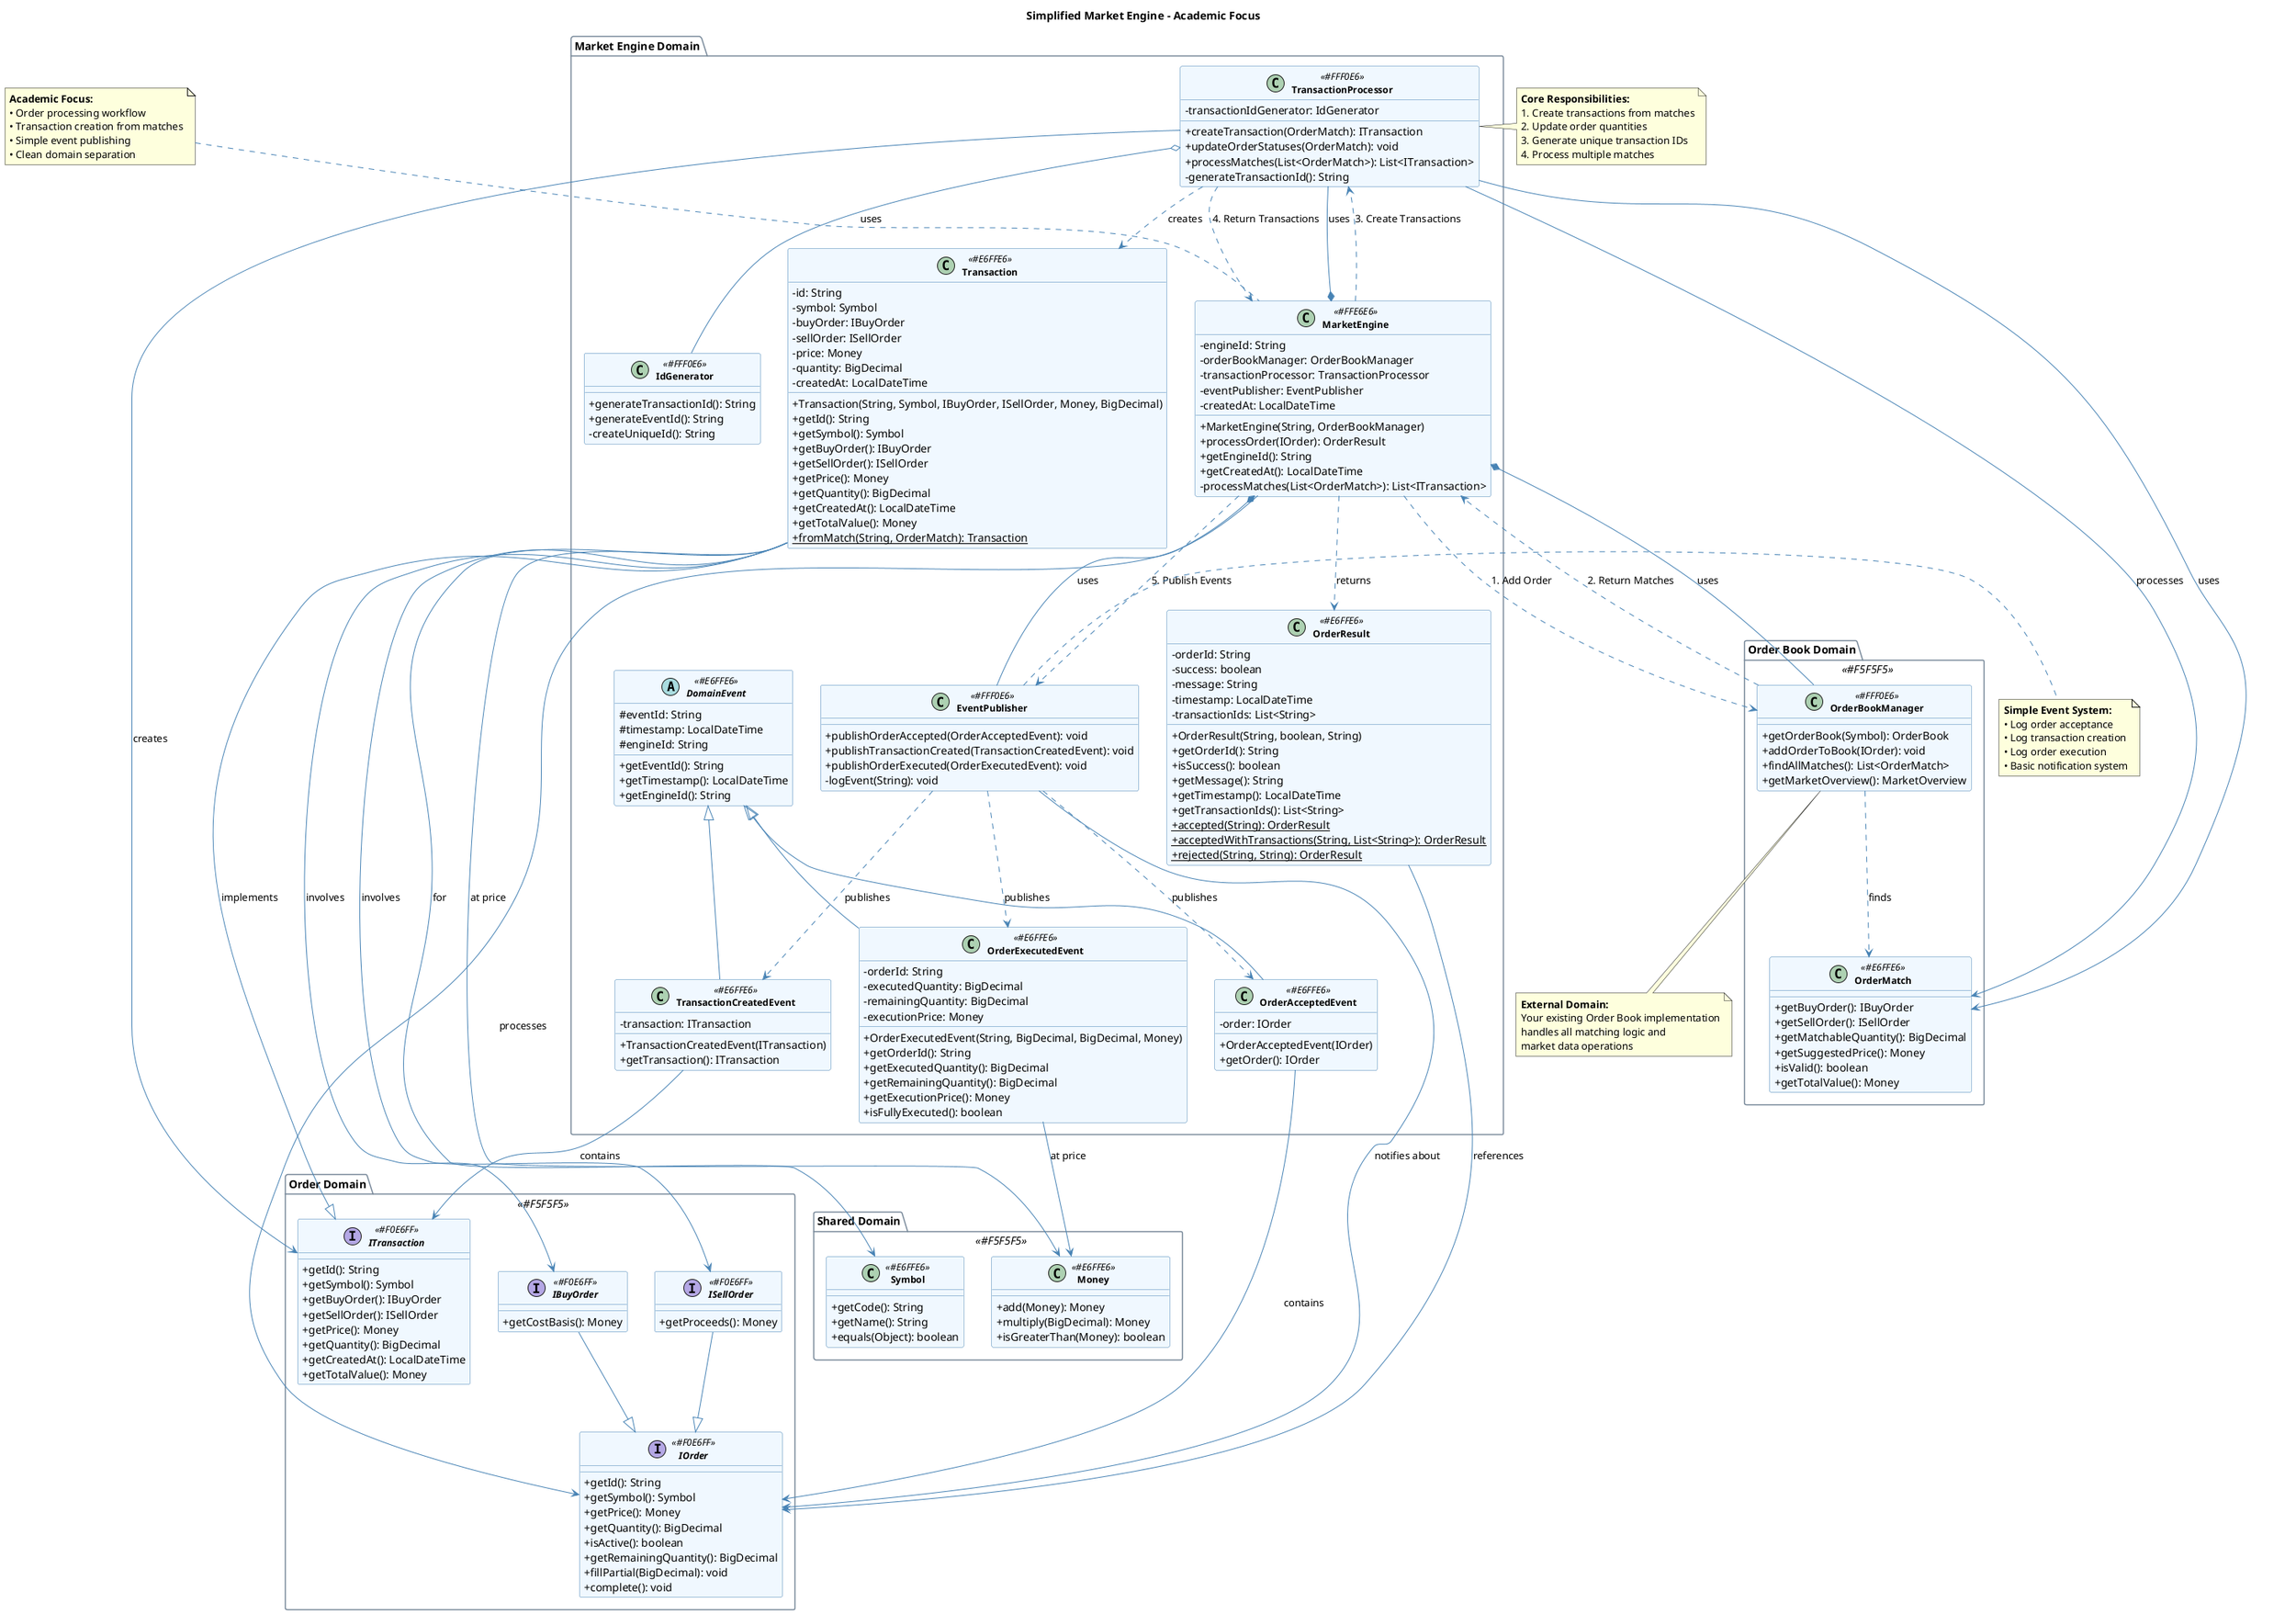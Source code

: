 @startuml Simplified_Market_Engine_Academic

!define AGGREGATE_ROOT #FFE6E6
!define ENTITY #E6F3FF
!define VALUE_OBJECT #E6FFE6
!define DOMAIN_SERVICE #FFF0E6
!define INTERFACE #F0E6FF
!define EXTERNAL_DOMAIN #F5F5F5

skinparam classAttributeIconSize 0
skinparam classFontStyle bold
skinparam classFontSize 12
skinparam classBackgroundColor #F0F8FF
skinparam classBorderColor #4682B4
skinparam packageBorderColor #778899
skinparam packageBackgroundColor transparent
skinparam ArrowColor #4682B4

title Simplified Market Engine - Academic Focus

' ==== EXTERNAL DOMAINS ====
package "Order Domain" <<EXTERNAL_DOMAIN>> {
    interface IOrder <<INTERFACE>> {
        +getId(): String
        +getSymbol(): Symbol
        +getPrice(): Money
        +getQuantity(): BigDecimal
        +isActive(): boolean
        +getRemainingQuantity(): BigDecimal
        +fillPartial(BigDecimal): void
        +complete(): void
    }

    interface IBuyOrder <<INTERFACE>> {
        +getCostBasis(): Money
    }

    interface ISellOrder <<INTERFACE>> {
        +getProceeds(): Money
    }

    interface ITransaction <<INTERFACE>> {
        +getId(): String
        +getSymbol(): Symbol
        +getBuyOrder(): IBuyOrder
        +getSellOrder(): ISellOrder
        +getPrice(): Money
        +getQuantity(): BigDecimal
        +getCreatedAt(): LocalDateTime
        +getTotalValue(): Money
    }

    IBuyOrder --|> IOrder
    ISellOrder --|> IOrder
}

package "Order Book Domain" <<EXTERNAL_DOMAIN>> {
    class OrderBookManager <<DOMAIN_SERVICE>> {
        +getOrderBook(Symbol): OrderBook
        +addOrderToBook(IOrder): void
        +findAllMatches(): List<OrderMatch>
        +getMarketOverview(): MarketOverview
    }

    class OrderMatch <<VALUE_OBJECT>> {
        +getBuyOrder(): IBuyOrder
        +getSellOrder(): ISellOrder
        +getMatchableQuantity(): BigDecimal
        +getSuggestedPrice(): Money
        +isValid(): boolean
        +getTotalValue(): Money
    }

    OrderBookManager ..> OrderMatch : "finds"
}

package "Shared Domain" <<EXTERNAL_DOMAIN>> {
    class Money <<VALUE_OBJECT>> {
        +add(Money): Money
        +multiply(BigDecimal): Money
        +isGreaterThan(Money): boolean
    }

    class Symbol <<VALUE_OBJECT>> {
        +getCode(): String
        +getName(): String
        +equals(Object): boolean
    }
}

' ==== SIMPLIFIED MARKET ENGINE DOMAIN ====
package "Market Engine Domain" {

    ' ==== MAIN AGGREGATE ====
    class MarketEngine <<AGGREGATE_ROOT>> {
        -engineId: String
        -orderBookManager: OrderBookManager
        -transactionProcessor: TransactionProcessor
        -eventPublisher: EventPublisher
        -createdAt: LocalDateTime

        +MarketEngine(String, OrderBookManager)
        +processOrder(IOrder): OrderResult
        +getEngineId(): String
        +getCreatedAt(): LocalDateTime
        -processMatches(List<OrderMatch>): List<ITransaction>
    }

    ' ==== DOMAIN SERVICES ====
    class TransactionProcessor <<DOMAIN_SERVICE>> {
        -transactionIdGenerator: IdGenerator

        +createTransaction(OrderMatch): ITransaction
        +updateOrderStatuses(OrderMatch): void
        +processMatches(List<OrderMatch>): List<ITransaction>
        -generateTransactionId(): String
    }

    class EventPublisher <<DOMAIN_SERVICE>> {
        +publishOrderAccepted(OrderAcceptedEvent): void
        +publishTransactionCreated(TransactionCreatedEvent): void
        +publishOrderExecuted(OrderExecutedEvent): void
        -logEvent(String): void
    }

    class IdGenerator <<DOMAIN_SERVICE>> {
        +generateTransactionId(): String
        +generateEventId(): String
        -createUniqueId(): String
    }

    ' ==== VALUE OBJECTS ====
    class OrderResult <<VALUE_OBJECT>> {
        -orderId: String
        -success: boolean
        -message: String
        -timestamp: LocalDateTime
        -transactionIds: List<String>

        +OrderResult(String, boolean, String)
        +getOrderId(): String
        +isSuccess(): boolean
        +getMessage(): String
        +getTimestamp(): LocalDateTime
        +getTransactionIds(): List<String>
        +{static} accepted(String): OrderResult
        +{static} acceptedWithTransactions(String, List<String>): OrderResult
        +{static} rejected(String, String): OrderResult
    }

    class Transaction <<VALUE_OBJECT>> {
        -id: String
        -symbol: Symbol
        -buyOrder: IBuyOrder
        -sellOrder: ISellOrder
        -price: Money
        -quantity: BigDecimal
        -createdAt: LocalDateTime

        +Transaction(String, Symbol, IBuyOrder, ISellOrder, Money, BigDecimal)
        +getId(): String
        +getSymbol(): Symbol
        +getBuyOrder(): IBuyOrder
        +getSellOrder(): ISellOrder
        +getPrice(): Money
        +getQuantity(): BigDecimal
        +getCreatedAt(): LocalDateTime
        +getTotalValue(): Money
        +{static} fromMatch(String, OrderMatch): Transaction
    }

    ' ==== EVENTS ====
    abstract class DomainEvent <<VALUE_OBJECT>> {
        #eventId: String
        #timestamp: LocalDateTime
        #engineId: String

        +getEventId(): String
        +getTimestamp(): LocalDateTime
        +getEngineId(): String
    }

    class OrderAcceptedEvent <<VALUE_OBJECT>> {
        -order: IOrder

        +OrderAcceptedEvent(IOrder)
        +getOrder(): IOrder
    }

    class TransactionCreatedEvent <<VALUE_OBJECT>> {
        -transaction: ITransaction

        +TransactionCreatedEvent(ITransaction)
        +getTransaction(): ITransaction
    }

    class OrderExecutedEvent <<VALUE_OBJECT>> {
        -orderId: String
        -executedQuantity: BigDecimal
        -remainingQuantity: BigDecimal
        -executionPrice: Money

        +OrderExecutedEvent(String, BigDecimal, BigDecimal, Money)
        +getOrderId(): String
        +getExecutedQuantity(): BigDecimal
        +getRemainingQuantity(): BigDecimal
        +getExecutionPrice(): Money
        +isFullyExecuted(): boolean
    }
}

' ==== RELATIONSHIPS ====

' Market Engine Aggregate
MarketEngine *-- OrderBookManager : "uses"
MarketEngine *-- TransactionProcessor : "uses"
MarketEngine *-- EventPublisher : "uses"

' Market Engine Operations
MarketEngine ..> OrderResult : "returns"
MarketEngine --> IOrder : "processes"

' Transaction Processing
TransactionProcessor ..> Transaction : "creates"
TransactionProcessor --> OrderMatch : "processes"
TransactionProcessor --> ITransaction : "creates"
TransactionProcessor o-- IdGenerator : "uses"

' Event Publishing
EventPublisher ..> OrderAcceptedEvent : "publishes"
EventPublisher ..> TransactionCreatedEvent : "publishes"
EventPublisher ..> OrderExecutedEvent : "publishes"

' Events Inheritance
DomainEvent <|-- OrderAcceptedEvent
DomainEvent <|-- TransactionCreatedEvent
DomainEvent <|-- OrderExecutedEvent

' Value Object Relationships
OrderResult --> IOrder : "references"
Transaction --> Symbol : "for"
Transaction --> IBuyOrder : "involves"
Transaction --> ISellOrder : "involves"
Transaction --> Money : "at price"
Transaction --|> ITransaction : "implements"

' Event Relationships
OrderAcceptedEvent --> IOrder : "contains"
TransactionCreatedEvent --> ITransaction : "contains"
OrderExecutedEvent --> Money : "at price"

' External Domain Usage
TransactionProcessor --> OrderMatch : "uses"
EventPublisher --> IOrder : "notifies about"

' Simple Flow Notes
note top of MarketEngine
  **Academic Focus:**
  • Order processing workflow
  • Transaction creation from matches
  • Simple event publishing
  • Clean domain separation
end note

note right of TransactionProcessor
  **Core Responsibilities:**
  1. Create transactions from matches
  2. Update order quantities
  3. Generate unique transaction IDs
  4. Process multiple matches
end note

note right of EventPublisher
  **Simple Event System:**
  • Log order acceptance
  • Log transaction creation
  • Log order execution
  • Basic notification system
end note

note bottom of OrderBookManager
  **External Domain:**
  Your existing Order Book implementation
  handles all matching logic and
  market data operations
end note

' Workflow Arrow
MarketEngine ..> OrderBookManager : "1. Add Order"
OrderBookManager ..> MarketEngine : "2. Return Matches"
MarketEngine ..> TransactionProcessor : "3. Create Transactions"
TransactionProcessor ..> MarketEngine : "4. Return Transactions"
MarketEngine ..> EventPublisher : "5. Publish Events"

@enduml
